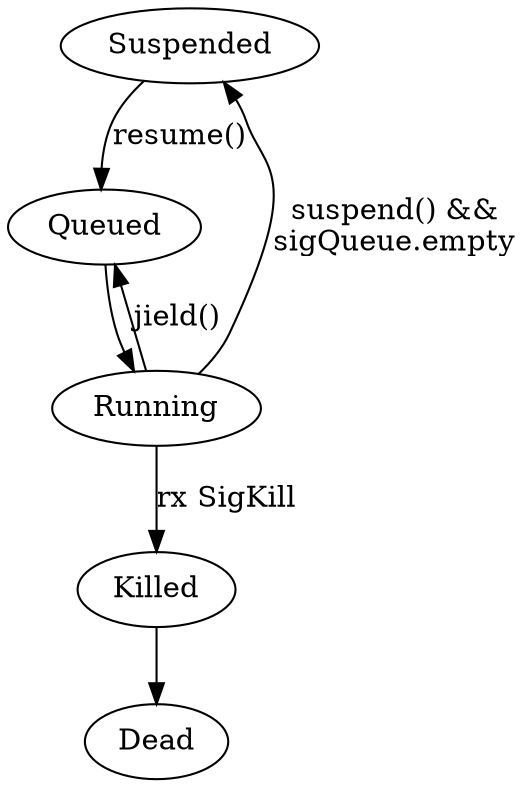 
digraph dot {

	Suspended -> Queued [ label = "resume()" ];

	Queued -> Running;

	Running -> Queued [ label = "jield()" ];

	Running -> Suspended [ label = "suspend() &&\nsigQueue.empty" ];

	Running -> Killed [ label = "rx SigKill" ];

	Killed -> Dead;

}
